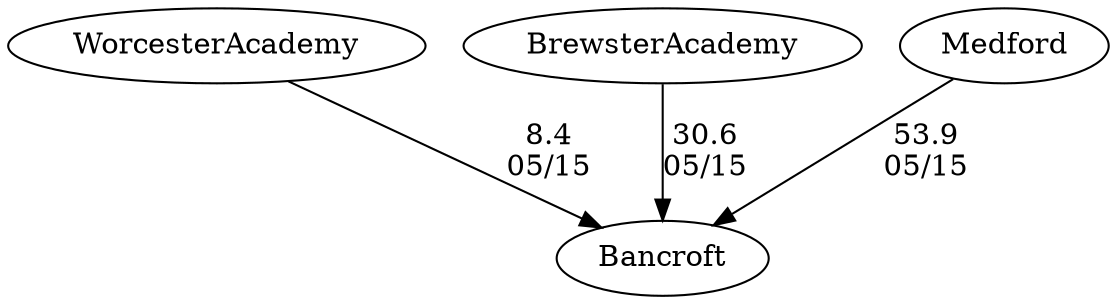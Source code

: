 digraph boys3foursBancroft {WorcesterAcademy [URL="boys3foursBancroftWorcesterAcademy.html"];Bancroft [URL="boys3foursBancroftBancroft.html"];BrewsterAcademy [URL="boys3foursBancroftBrewsterAcademy.html"];Medford [URL="boys3foursBancroftMedford.html"];Medford -> Bancroft[label="53.9
05/15", weight="47", tooltip="NEIRA Boys & Girls Fours,Worcester Academy vs. Bancroft, Medford, Dexter-Southfield and Brewster Academy			
Distance: 1500 m Conditions: Very light winds throughout all races.
None", URL="https://www.row2k.com/results/resultspage.cfm?UID=7673709177C626391ABCF760AC9A91FE&cat=5", random="random"]; 
BrewsterAcademy -> Bancroft[label="30.6
05/15", weight="70", tooltip="NEIRA Boys & Girls Fours,Worcester Academy vs. Bancroft, Medford, Dexter-Southfield and Brewster Academy			
Distance: 1500 m Conditions: Very light winds throughout all races.
None", URL="https://www.row2k.com/results/resultspage.cfm?UID=7673709177C626391ABCF760AC9A91FE&cat=5", random="random"]; 
WorcesterAcademy -> Bancroft[label="8.4
05/15", weight="92", tooltip="NEIRA Boys & Girls Fours,Worcester Academy vs. Bancroft, Medford, Dexter-Southfield and Brewster Academy			
Distance: 1500 m Conditions: Very light winds throughout all races.
None", URL="https://www.row2k.com/results/resultspage.cfm?UID=7673709177C626391ABCF760AC9A91FE&cat=5", random="random"]}